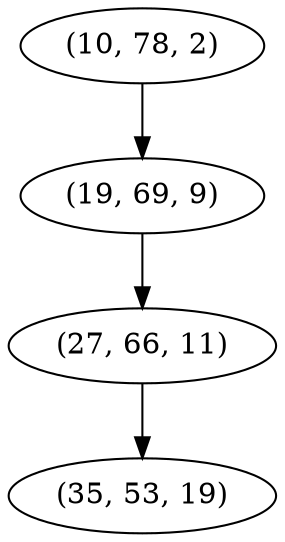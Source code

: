 digraph tree {
    "(10, 78, 2)";
    "(19, 69, 9)";
    "(27, 66, 11)";
    "(35, 53, 19)";
    "(10, 78, 2)" -> "(19, 69, 9)";
    "(19, 69, 9)" -> "(27, 66, 11)";
    "(27, 66, 11)" -> "(35, 53, 19)";
}
